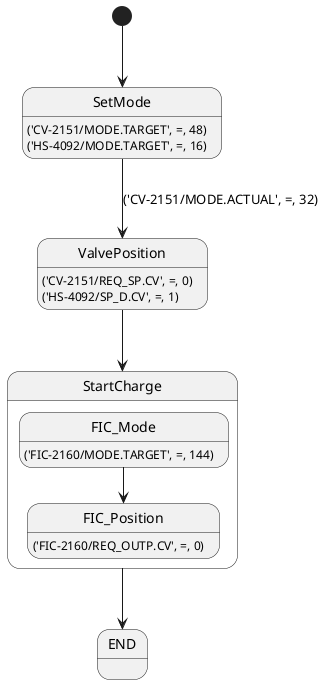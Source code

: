 
@startuml

[*] --> SetMode
SetMode: ('CV-2151/MODE.TARGET', =, 48)
SetMode: ('HS-4092/MODE.TARGET', =, 16)

SetMode --> ValvePosition: ('CV-2151/MODE.ACTUAL', =, 32)
ValvePosition: ('CV-2151/REQ_SP.CV', =, 0)
ValvePosition: ('HS-4092/SP_D.CV', =, 1)

ValvePosition --> StartCharge

state StartCharge{
FIC_Mode --> FIC_Position
FIC_Mode: ('FIC-2160/MODE.TARGET', =, 144)
FIC_Position: ('FIC-2160/REQ_OUTP.CV', =, 0)

}


StartCharge --> END


@enduml

